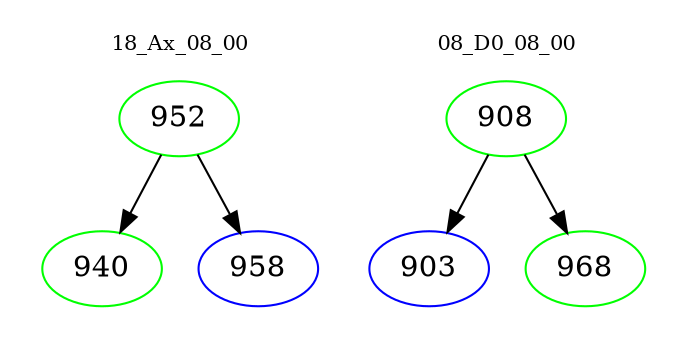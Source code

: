 digraph{
subgraph cluster_0 {
color = white
label = "18_Ax_08_00";
fontsize=10;
T0_952 [label="952", color="green"]
T0_952 -> T0_940 [color="black"]
T0_940 [label="940", color="green"]
T0_952 -> T0_958 [color="black"]
T0_958 [label="958", color="blue"]
}
subgraph cluster_1 {
color = white
label = "08_D0_08_00";
fontsize=10;
T1_908 [label="908", color="green"]
T1_908 -> T1_903 [color="black"]
T1_903 [label="903", color="blue"]
T1_908 -> T1_968 [color="black"]
T1_968 [label="968", color="green"]
}
}
